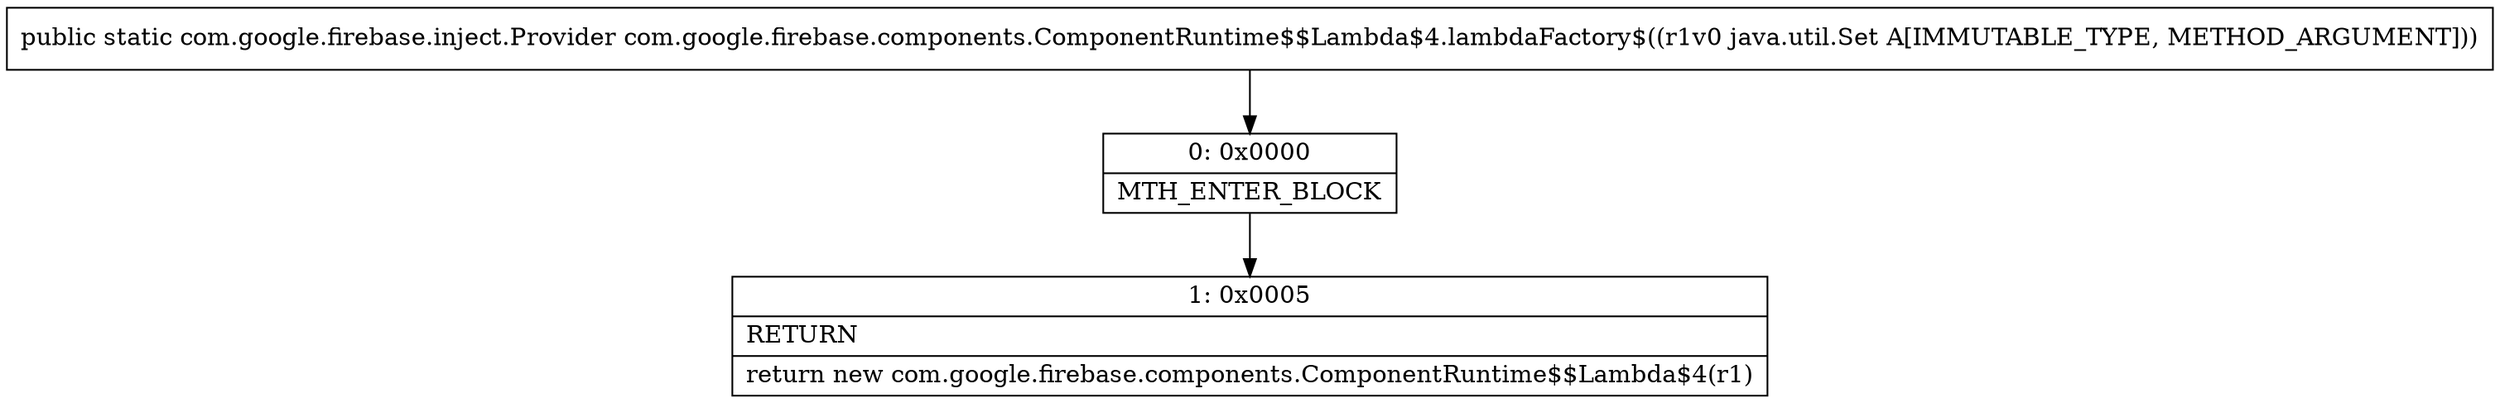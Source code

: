 digraph "CFG forcom.google.firebase.components.ComponentRuntime$$Lambda$4.lambdaFactory$(Ljava\/util\/Set;)Lcom\/google\/firebase\/inject\/Provider;" {
Node_0 [shape=record,label="{0\:\ 0x0000|MTH_ENTER_BLOCK\l}"];
Node_1 [shape=record,label="{1\:\ 0x0005|RETURN\l|return new com.google.firebase.components.ComponentRuntime$$Lambda$4(r1)\l}"];
MethodNode[shape=record,label="{public static com.google.firebase.inject.Provider com.google.firebase.components.ComponentRuntime$$Lambda$4.lambdaFactory$((r1v0 java.util.Set A[IMMUTABLE_TYPE, METHOD_ARGUMENT])) }"];
MethodNode -> Node_0;
Node_0 -> Node_1;
}

